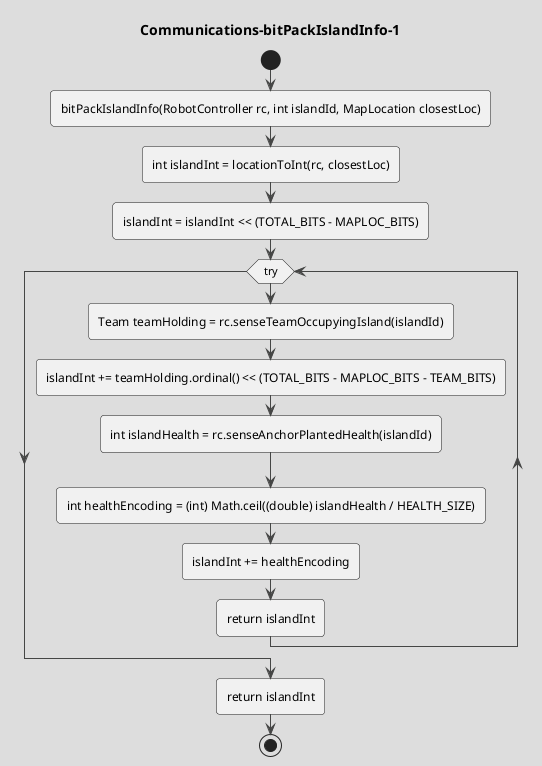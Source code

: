 @startuml Communications-bitPackIslandInfo-1
!theme toy 
title Communications-bitPackIslandInfo-1
start

' :from part 1; 


' static int bitPackIslandInfo(RobotController rc, int islandId, MapLocation closestLoc) {
' Boolean printToConsole = false;
' Boolean sometimesTrue = false;

' if (printToConsole || sometimesTrue) {
'     System.out.println(logDetails + " 660 bitPackIslandInfo " );
' }

:bitPackIslandInfo(RobotController rc, int islandId, MapLocation closestLoc);

:int islandInt = locationToInt(rc, closestLoc);
:islandInt = islandInt << (TOTAL_BITS - MAPLOC_BITS);
while (try)
    :Team teamHolding = rc.senseTeamOccupyingIsland(islandId);
    :islandInt += teamHolding.ordinal() << (TOTAL_BITS - MAPLOC_BITS - TEAM_BITS);
    :int islandHealth = rc.senseAnchorPlantedHealth(islandId);
    :int healthEncoding = (int) Math.ceil((double) islandHealth / HEALTH_SIZE);
    :islandInt += healthEncoding;
    :return islandInt;
endwhile
:return islandInt; 
stop
@enduml

' if (if target != null) then (true)
'     :we have a nearby enemy, move away;
'     if (if rc.canAttack(target.getLocation())) then (true)
'         :rc.attack(target.getLocation());
'         :rc.setIndicatorString(" AAAA0 Amplifier attacking " + target.getLocation());
'     else (no)
'     endif    
'     :Pathing.moveTowards(rc, target.getLocation());
'     :rc.setIndicatorString(" BBBB0 Pathing.moveTowards " + target.getLocation());
' else (no)
'     :no nearby enemy, good;
'     :below is about joining with other launchers;
'     :RobotInfo[] allies = rc.senseNearbyRobots(9, rc.getTeam());
'     :int lowestID = rc.getID();
'     :MapLocation leaderPos = null;
'     while (RobotInfo ally : allies)
'         if (if ally.getType() != RobotType.LAUNCHER) then (true)
'             :continue;
'         else (no)
'         endif    
'         if (if ally.getID() < lowestID) then (true)
'             :lowestID = ally.getID();
'             :leaderPos = ally.getLocation();
'         else (no)
'         endif    
'     endwhile
'     if (if leaderPos != null) then (true)
'         :Pathing.moveTowards(rc, leaderPos);
'         :rc.setIndicatorString("Following " + lowestID);
'     else (no)
'         :MapLocation center = new MapLocation(rc.getMapWidth()/2, rc.getMapHeight()/2);
'         ' // MapLocation center = goalLoc;
'         :Pathing.moveTowards(rc, center);
'         :rc.setIndicatorString("I'm the leader! moving toward center " + center);
'     endif    
' endif    
' :Also try to move randomly;
' :Direction dir = RobotPlayer.directions[RobotPlayer.rng.nextInt(RobotPlayer.directions.length)];
' if (if rc.canMove(dir)) then (true)
'     :rc.move(dir);
'     :rc.setIndicatorString(" YYYY0 rc.move(dir) " + dir);
' else (no)
' endif    


